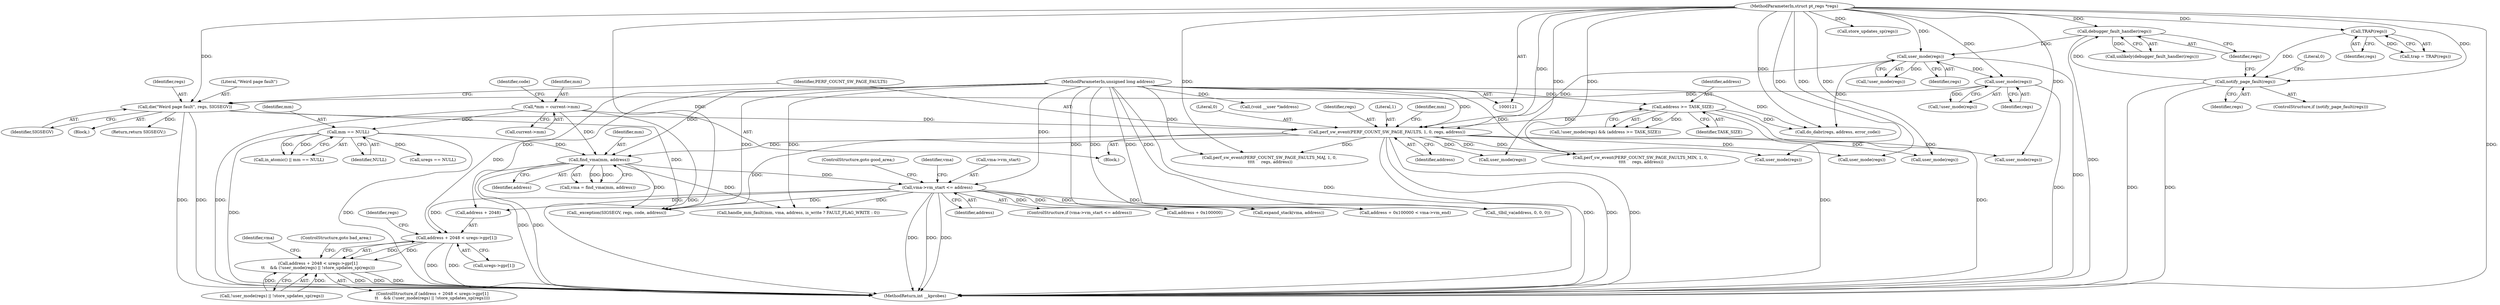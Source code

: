 digraph "1_linux_a8b0ca17b80e92faab46ee7179ba9e99ccb61233_20@array" {
"1000294" [label="(Call,address + 2048 < uregs->gpr[1])"];
"1000123" [label="(MethodParameterIn,unsigned long address)"];
"1000256" [label="(Call,vma->vm_start <= address)"];
"1000248" [label="(Call,find_vma(mm, address))"];
"1000128" [label="(Call,*mm = current->mm)"];
"1000202" [label="(Call,mm == NULL)"];
"1000216" [label="(Call,perf_sw_event(PERF_COUNT_SW_PAGE_FAULTS, 1, 0, regs, address))"];
"1000181" [label="(Call,user_mode(regs))"];
"1000174" [label="(Call,debugger_fault_handler(regs))"];
"1000168" [label="(Call,notify_page_fault(regs))"];
"1000146" [label="(Call,TRAP(regs))"];
"1000122" [label="(MethodParameterIn,struct pt_regs *regs)"];
"1000212" [label="(Call,die(\"Weird page fault\", regs, SIGSEGV))"];
"1000208" [label="(Call,user_mode(regs))"];
"1000183" [label="(Call,address >= TASK_SIZE)"];
"1000293" [label="(Call,address + 2048 < uregs->gpr[1]\n\t\t    && (!user_mode(regs) || !store_updates_sp(regs)))"];
"1000484" [label="(Call,_exception(SIGSEGV, regs, code, address))"];
"1000246" [label="(Call,vma = find_vma(mm, address))"];
"1000175" [label="(Identifier,regs)"];
"1000249" [label="(Identifier,mm)"];
"1000180" [label="(Call,!user_mode(regs))"];
"1000294" [label="(Call,address + 2048 < uregs->gpr[1])"];
"1000272" [label="(Call,address + 0x100000)"];
"1000205" [label="(Block,)"];
"1000183" [label="(Call,address >= TASK_SIZE)"];
"1000200" [label="(Call,in_atomic() || mm == NULL)"];
"1000168" [label="(Call,notify_page_fault(regs))"];
"1000545" [label="(Call,(void __user *)address)"];
"1000123" [label="(MethodParameterIn,unsigned long address)"];
"1000227" [label="(Identifier,mm)"];
"1000173" [label="(Call,unlikely(debugger_fault_handler(regs)))"];
"1000136" [label="(Identifier,code)"];
"1000261" [label="(ControlStructure,goto good_area;)"];
"1000203" [label="(Identifier,mm)"];
"1000312" [label="(Call,expand_stack(vma, address))"];
"1000129" [label="(Identifier,mm)"];
"1000266" [label="(Identifier,vma)"];
"1000308" [label="(Call,store_updates_sp(regs))"];
"1000216" [label="(Call,perf_sw_event(PERF_COUNT_SW_PAGE_FAULTS, 1, 0, regs, address))"];
"1000257" [label="(Call,vma->vm_start)"];
"1000219" [label="(Literal,0)"];
"1000233" [label="(Call,user_mode(regs))"];
"1000147" [label="(Identifier,regs)"];
"1000174" [label="(Call,debugger_fault_handler(regs))"];
"1000169" [label="(Identifier,regs)"];
"1000209" [label="(Identifier,regs)"];
"1000310" [label="(ControlStructure,goto bad_area;)"];
"1000185" [label="(Identifier,TASK_SIZE)"];
"1000260" [label="(Identifier,address)"];
"1000202" [label="(Call,mm == NULL)"];
"1000221" [label="(Identifier,address)"];
"1000557" [label="(MethodReturn,int __kprobes)"];
"1000313" [label="(Identifier,vma)"];
"1000298" [label="(Call,uregs->gpr[1])"];
"1000220" [label="(Identifier,regs)"];
"1000184" [label="(Identifier,address)"];
"1000122" [label="(MethodParameterIn,struct pt_regs *regs)"];
"1000193" [label="(Call,do_dabr(regs, address, error_code))"];
"1000271" [label="(Call,address + 0x100000 < vma->vm_end)"];
"1000128" [label="(Call,*mm = current->mm)"];
"1000305" [label="(Call,user_mode(regs))"];
"1000523" [label="(Call,user_mode(regs))"];
"1000207" [label="(Call,!user_mode(regs))"];
"1000292" [label="(ControlStructure,if (address + 2048 < uregs->gpr[1]\n\t\t    && (!user_mode(regs) || !store_updates_sp(regs))))"];
"1000303" [label="(Call,!user_mode(regs) || !store_updates_sp(regs))"];
"1000125" [label="(Block,)"];
"1000329" [label="(Call,_tlbil_va(address, 0, 0, 0))"];
"1000306" [label="(Identifier,regs)"];
"1000212" [label="(Call,die(\"Weird page fault\", regs, SIGSEGV))"];
"1000214" [label="(Identifier,regs)"];
"1000167" [label="(ControlStructure,if (notify_page_fault(regs)))"];
"1000248" [label="(Call,find_vma(mm, address))"];
"1000204" [label="(Identifier,NULL)"];
"1000509" [label="(Call,user_mode(regs))"];
"1000295" [label="(Call,address + 2048)"];
"1000217" [label="(Identifier,PERF_COUNT_SW_PAGE_FAULTS)"];
"1000288" [label="(Call,uregs == NULL)"];
"1000179" [label="(Call,!user_mode(regs) && (address >= TASK_SIZE))"];
"1000255" [label="(ControlStructure,if (vma->vm_start <= address))"];
"1000256" [label="(Call,vma->vm_start <= address)"];
"1000460" [label="(Call,perf_sw_event(PERF_COUNT_SW_PAGE_FAULTS_MIN, 1, 0,\n \t\t\t\t     regs, address))"];
"1000130" [label="(Call,current->mm)"];
"1000171" [label="(Literal,0)"];
"1000250" [label="(Identifier,address)"];
"1000146" [label="(Call,TRAP(regs))"];
"1000499" [label="(Return,return SIGSEGV;)"];
"1000181" [label="(Call,user_mode(regs))"];
"1000218" [label="(Literal,1)"];
"1000435" [label="(Call,perf_sw_event(PERF_COUNT_SW_PAGE_FAULTS_MAJ, 1, 0,\n \t\t\t\t     regs, address))"];
"1000208" [label="(Call,user_mode(regs))"];
"1000182" [label="(Identifier,regs)"];
"1000144" [label="(Call,trap = TRAP(regs))"];
"1000213" [label="(Literal,\"Weird page fault\")"];
"1000481" [label="(Call,user_mode(regs))"];
"1000293" [label="(Call,address + 2048 < uregs->gpr[1]\n\t\t    && (!user_mode(regs) || !store_updates_sp(regs)))"];
"1000215" [label="(Identifier,SIGSEGV)"];
"1000400" [label="(Call,handle_mm_fault(mm, vma, address, is_write ? FAULT_FLAG_WRITE : 0))"];
"1000294" -> "1000293"  [label="AST: "];
"1000294" -> "1000298"  [label="CFG: "];
"1000295" -> "1000294"  [label="AST: "];
"1000298" -> "1000294"  [label="AST: "];
"1000306" -> "1000294"  [label="CFG: "];
"1000293" -> "1000294"  [label="CFG: "];
"1000294" -> "1000557"  [label="DDG: "];
"1000294" -> "1000557"  [label="DDG: "];
"1000294" -> "1000293"  [label="DDG: "];
"1000294" -> "1000293"  [label="DDG: "];
"1000123" -> "1000294"  [label="DDG: "];
"1000256" -> "1000294"  [label="DDG: "];
"1000123" -> "1000121"  [label="AST: "];
"1000123" -> "1000557"  [label="DDG: "];
"1000123" -> "1000183"  [label="DDG: "];
"1000123" -> "1000193"  [label="DDG: "];
"1000123" -> "1000216"  [label="DDG: "];
"1000123" -> "1000248"  [label="DDG: "];
"1000123" -> "1000256"  [label="DDG: "];
"1000123" -> "1000271"  [label="DDG: "];
"1000123" -> "1000272"  [label="DDG: "];
"1000123" -> "1000295"  [label="DDG: "];
"1000123" -> "1000312"  [label="DDG: "];
"1000123" -> "1000329"  [label="DDG: "];
"1000123" -> "1000400"  [label="DDG: "];
"1000123" -> "1000435"  [label="DDG: "];
"1000123" -> "1000460"  [label="DDG: "];
"1000123" -> "1000484"  [label="DDG: "];
"1000123" -> "1000545"  [label="DDG: "];
"1000256" -> "1000255"  [label="AST: "];
"1000256" -> "1000260"  [label="CFG: "];
"1000257" -> "1000256"  [label="AST: "];
"1000260" -> "1000256"  [label="AST: "];
"1000261" -> "1000256"  [label="CFG: "];
"1000266" -> "1000256"  [label="CFG: "];
"1000256" -> "1000557"  [label="DDG: "];
"1000256" -> "1000557"  [label="DDG: "];
"1000256" -> "1000557"  [label="DDG: "];
"1000248" -> "1000256"  [label="DDG: "];
"1000256" -> "1000271"  [label="DDG: "];
"1000256" -> "1000272"  [label="DDG: "];
"1000256" -> "1000295"  [label="DDG: "];
"1000256" -> "1000312"  [label="DDG: "];
"1000256" -> "1000329"  [label="DDG: "];
"1000256" -> "1000400"  [label="DDG: "];
"1000256" -> "1000484"  [label="DDG: "];
"1000248" -> "1000246"  [label="AST: "];
"1000248" -> "1000250"  [label="CFG: "];
"1000249" -> "1000248"  [label="AST: "];
"1000250" -> "1000248"  [label="AST: "];
"1000246" -> "1000248"  [label="CFG: "];
"1000248" -> "1000557"  [label="DDG: "];
"1000248" -> "1000557"  [label="DDG: "];
"1000248" -> "1000246"  [label="DDG: "];
"1000248" -> "1000246"  [label="DDG: "];
"1000128" -> "1000248"  [label="DDG: "];
"1000202" -> "1000248"  [label="DDG: "];
"1000216" -> "1000248"  [label="DDG: "];
"1000248" -> "1000400"  [label="DDG: "];
"1000248" -> "1000484"  [label="DDG: "];
"1000128" -> "1000125"  [label="AST: "];
"1000128" -> "1000130"  [label="CFG: "];
"1000129" -> "1000128"  [label="AST: "];
"1000130" -> "1000128"  [label="AST: "];
"1000136" -> "1000128"  [label="CFG: "];
"1000128" -> "1000557"  [label="DDG: "];
"1000128" -> "1000557"  [label="DDG: "];
"1000128" -> "1000202"  [label="DDG: "];
"1000202" -> "1000200"  [label="AST: "];
"1000202" -> "1000204"  [label="CFG: "];
"1000203" -> "1000202"  [label="AST: "];
"1000204" -> "1000202"  [label="AST: "];
"1000200" -> "1000202"  [label="CFG: "];
"1000202" -> "1000557"  [label="DDG: "];
"1000202" -> "1000557"  [label="DDG: "];
"1000202" -> "1000200"  [label="DDG: "];
"1000202" -> "1000200"  [label="DDG: "];
"1000202" -> "1000288"  [label="DDG: "];
"1000216" -> "1000125"  [label="AST: "];
"1000216" -> "1000221"  [label="CFG: "];
"1000217" -> "1000216"  [label="AST: "];
"1000218" -> "1000216"  [label="AST: "];
"1000219" -> "1000216"  [label="AST: "];
"1000220" -> "1000216"  [label="AST: "];
"1000221" -> "1000216"  [label="AST: "];
"1000227" -> "1000216"  [label="CFG: "];
"1000216" -> "1000557"  [label="DDG: "];
"1000216" -> "1000557"  [label="DDG: "];
"1000216" -> "1000557"  [label="DDG: "];
"1000181" -> "1000216"  [label="DDG: "];
"1000212" -> "1000216"  [label="DDG: "];
"1000122" -> "1000216"  [label="DDG: "];
"1000183" -> "1000216"  [label="DDG: "];
"1000216" -> "1000233"  [label="DDG: "];
"1000216" -> "1000305"  [label="DDG: "];
"1000216" -> "1000435"  [label="DDG: "];
"1000216" -> "1000460"  [label="DDG: "];
"1000216" -> "1000481"  [label="DDG: "];
"1000216" -> "1000484"  [label="DDG: "];
"1000216" -> "1000509"  [label="DDG: "];
"1000216" -> "1000523"  [label="DDG: "];
"1000181" -> "1000180"  [label="AST: "];
"1000181" -> "1000182"  [label="CFG: "];
"1000182" -> "1000181"  [label="AST: "];
"1000180" -> "1000181"  [label="CFG: "];
"1000181" -> "1000557"  [label="DDG: "];
"1000181" -> "1000180"  [label="DDG: "];
"1000174" -> "1000181"  [label="DDG: "];
"1000122" -> "1000181"  [label="DDG: "];
"1000181" -> "1000193"  [label="DDG: "];
"1000181" -> "1000208"  [label="DDG: "];
"1000174" -> "1000173"  [label="AST: "];
"1000174" -> "1000175"  [label="CFG: "];
"1000175" -> "1000174"  [label="AST: "];
"1000173" -> "1000174"  [label="CFG: "];
"1000174" -> "1000557"  [label="DDG: "];
"1000174" -> "1000173"  [label="DDG: "];
"1000168" -> "1000174"  [label="DDG: "];
"1000122" -> "1000174"  [label="DDG: "];
"1000168" -> "1000167"  [label="AST: "];
"1000168" -> "1000169"  [label="CFG: "];
"1000169" -> "1000168"  [label="AST: "];
"1000171" -> "1000168"  [label="CFG: "];
"1000175" -> "1000168"  [label="CFG: "];
"1000168" -> "1000557"  [label="DDG: "];
"1000168" -> "1000557"  [label="DDG: "];
"1000146" -> "1000168"  [label="DDG: "];
"1000122" -> "1000168"  [label="DDG: "];
"1000146" -> "1000144"  [label="AST: "];
"1000146" -> "1000147"  [label="CFG: "];
"1000147" -> "1000146"  [label="AST: "];
"1000144" -> "1000146"  [label="CFG: "];
"1000146" -> "1000144"  [label="DDG: "];
"1000122" -> "1000146"  [label="DDG: "];
"1000122" -> "1000121"  [label="AST: "];
"1000122" -> "1000557"  [label="DDG: "];
"1000122" -> "1000193"  [label="DDG: "];
"1000122" -> "1000208"  [label="DDG: "];
"1000122" -> "1000212"  [label="DDG: "];
"1000122" -> "1000233"  [label="DDG: "];
"1000122" -> "1000305"  [label="DDG: "];
"1000122" -> "1000308"  [label="DDG: "];
"1000122" -> "1000435"  [label="DDG: "];
"1000122" -> "1000460"  [label="DDG: "];
"1000122" -> "1000481"  [label="DDG: "];
"1000122" -> "1000484"  [label="DDG: "];
"1000122" -> "1000509"  [label="DDG: "];
"1000122" -> "1000523"  [label="DDG: "];
"1000212" -> "1000205"  [label="AST: "];
"1000212" -> "1000215"  [label="CFG: "];
"1000213" -> "1000212"  [label="AST: "];
"1000214" -> "1000212"  [label="AST: "];
"1000215" -> "1000212"  [label="AST: "];
"1000217" -> "1000212"  [label="CFG: "];
"1000212" -> "1000557"  [label="DDG: "];
"1000212" -> "1000557"  [label="DDG: "];
"1000208" -> "1000212"  [label="DDG: "];
"1000212" -> "1000484"  [label="DDG: "];
"1000212" -> "1000499"  [label="DDG: "];
"1000208" -> "1000207"  [label="AST: "];
"1000208" -> "1000209"  [label="CFG: "];
"1000209" -> "1000208"  [label="AST: "];
"1000207" -> "1000208"  [label="CFG: "];
"1000208" -> "1000557"  [label="DDG: "];
"1000208" -> "1000207"  [label="DDG: "];
"1000183" -> "1000179"  [label="AST: "];
"1000183" -> "1000185"  [label="CFG: "];
"1000184" -> "1000183"  [label="AST: "];
"1000185" -> "1000183"  [label="AST: "];
"1000179" -> "1000183"  [label="CFG: "];
"1000183" -> "1000557"  [label="DDG: "];
"1000183" -> "1000557"  [label="DDG: "];
"1000183" -> "1000179"  [label="DDG: "];
"1000183" -> "1000179"  [label="DDG: "];
"1000183" -> "1000193"  [label="DDG: "];
"1000293" -> "1000292"  [label="AST: "];
"1000293" -> "1000303"  [label="CFG: "];
"1000303" -> "1000293"  [label="AST: "];
"1000310" -> "1000293"  [label="CFG: "];
"1000313" -> "1000293"  [label="CFG: "];
"1000293" -> "1000557"  [label="DDG: "];
"1000293" -> "1000557"  [label="DDG: "];
"1000293" -> "1000557"  [label="DDG: "];
"1000303" -> "1000293"  [label="DDG: "];
"1000303" -> "1000293"  [label="DDG: "];
}
